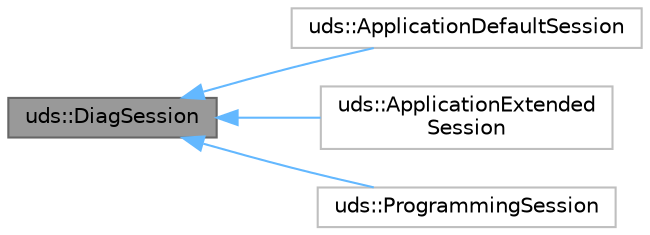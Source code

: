 digraph "uds::DiagSession"
{
 // LATEX_PDF_SIZE
  bgcolor="transparent";
  edge [fontname=Helvetica,fontsize=10,labelfontname=Helvetica,labelfontsize=10];
  node [fontname=Helvetica,fontsize=10,shape=box,height=0.2,width=0.4];
  rankdir="LR";
  Node1 [id="Node000001",label="uds::DiagSession",height=0.2,width=0.4,color="gray40", fillcolor="grey60", style="filled", fontcolor="black",tooltip=" "];
  Node1 -> Node2 [id="edge1_Node000001_Node000002",dir="back",color="steelblue1",style="solid",tooltip=" "];
  Node2 [id="Node000002",label="uds::ApplicationDefaultSession",height=0.2,width=0.4,color="grey75", fillcolor="white", style="filled",URL="$db/d99/classuds_1_1ApplicationDefaultSession.html",tooltip=" "];
  Node1 -> Node3 [id="edge2_Node000001_Node000003",dir="back",color="steelblue1",style="solid",tooltip=" "];
  Node3 [id="Node000003",label="uds::ApplicationExtended\lSession",height=0.2,width=0.4,color="grey75", fillcolor="white", style="filled",URL="$db/d8c/classuds_1_1ApplicationExtendedSession.html",tooltip=" "];
  Node1 -> Node4 [id="edge3_Node000001_Node000004",dir="back",color="steelblue1",style="solid",tooltip=" "];
  Node4 [id="Node000004",label="uds::ProgrammingSession",height=0.2,width=0.4,color="grey75", fillcolor="white", style="filled",URL="$d1/d53/classuds_1_1ProgrammingSession.html",tooltip=" "];
}
